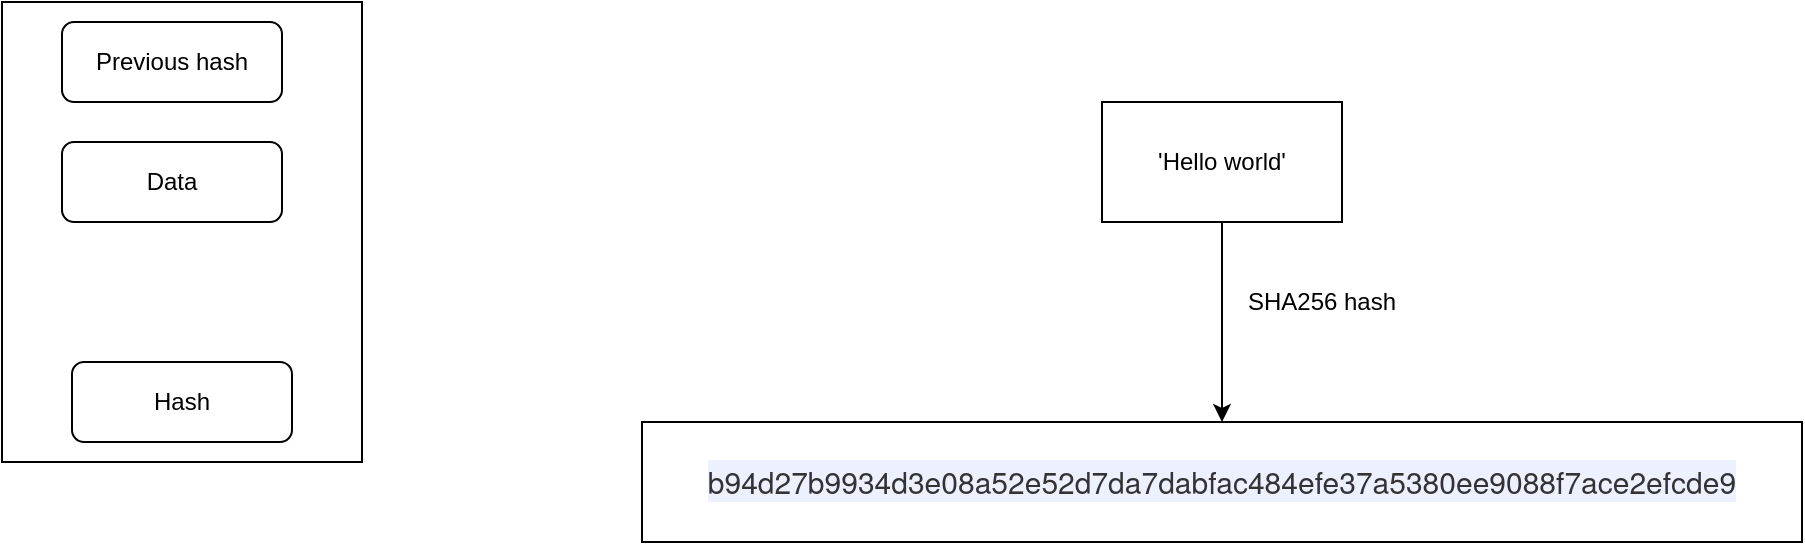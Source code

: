 <mxfile version="13.1.1" type="github">
  <diagram id="6S549oayQgu0W3BweA8-" name="Page-1">
    <mxGraphModel dx="1038" dy="580" grid="1" gridSize="10" guides="1" tooltips="1" connect="1" arrows="1" fold="1" page="1" pageScale="1" pageWidth="827" pageHeight="1169" math="0" shadow="0">
      <root>
        <mxCell id="0" />
        <mxCell id="1" parent="0" />
        <mxCell id="LsYdlpTca8UGjEfv1lKb-1" value="" style="rounded=0;whiteSpace=wrap;html=1;" vertex="1" parent="1">
          <mxGeometry y="70" width="180" height="230" as="geometry" />
        </mxCell>
        <mxCell id="LsYdlpTca8UGjEfv1lKb-5" value="Previous hash" style="rounded=1;whiteSpace=wrap;html=1;" vertex="1" parent="1">
          <mxGeometry x="30" y="80" width="110" height="40" as="geometry" />
        </mxCell>
        <mxCell id="LsYdlpTca8UGjEfv1lKb-6" value="Data" style="rounded=1;whiteSpace=wrap;html=1;" vertex="1" parent="1">
          <mxGeometry x="30" y="140" width="110" height="40" as="geometry" />
        </mxCell>
        <mxCell id="LsYdlpTca8UGjEfv1lKb-7" value="Hash" style="rounded=1;whiteSpace=wrap;html=1;" vertex="1" parent="1">
          <mxGeometry x="35" y="250" width="110" height="40" as="geometry" />
        </mxCell>
        <mxCell id="LsYdlpTca8UGjEfv1lKb-10" value="" style="edgeStyle=orthogonalEdgeStyle;rounded=0;orthogonalLoop=1;jettySize=auto;html=1;" edge="1" parent="1" source="LsYdlpTca8UGjEfv1lKb-8" target="LsYdlpTca8UGjEfv1lKb-9">
          <mxGeometry relative="1" as="geometry" />
        </mxCell>
        <mxCell id="LsYdlpTca8UGjEfv1lKb-8" value="&#39;Hello world&#39;" style="rounded=0;whiteSpace=wrap;html=1;" vertex="1" parent="1">
          <mxGeometry x="550" y="120" width="120" height="60" as="geometry" />
        </mxCell>
        <mxCell id="LsYdlpTca8UGjEfv1lKb-9" value="&lt;span style=&quot;color: rgb(51 , 51 , 51) ; font-family: &amp;#34;helvetica neue&amp;#34; , &amp;#34;helvetica&amp;#34; , &amp;#34;arial&amp;#34; , sans-serif ; font-size: 15px ; background-color: rgb(236 , 240 , 255)&quot;&gt;b94d27b9934d3e08a52e52d7da7dabfac484efe37a5380ee9088f7ace2efcde9&lt;/span&gt;" style="rounded=0;whiteSpace=wrap;html=1;" vertex="1" parent="1">
          <mxGeometry x="320" y="280" width="580" height="60" as="geometry" />
        </mxCell>
        <mxCell id="LsYdlpTca8UGjEfv1lKb-11" value="SHA256 hash" style="text;html=1;strokeColor=none;fillColor=none;align=center;verticalAlign=middle;whiteSpace=wrap;rounded=0;" vertex="1" parent="1">
          <mxGeometry x="620" y="210" width="80" height="20" as="geometry" />
        </mxCell>
      </root>
    </mxGraphModel>
  </diagram>
</mxfile>
